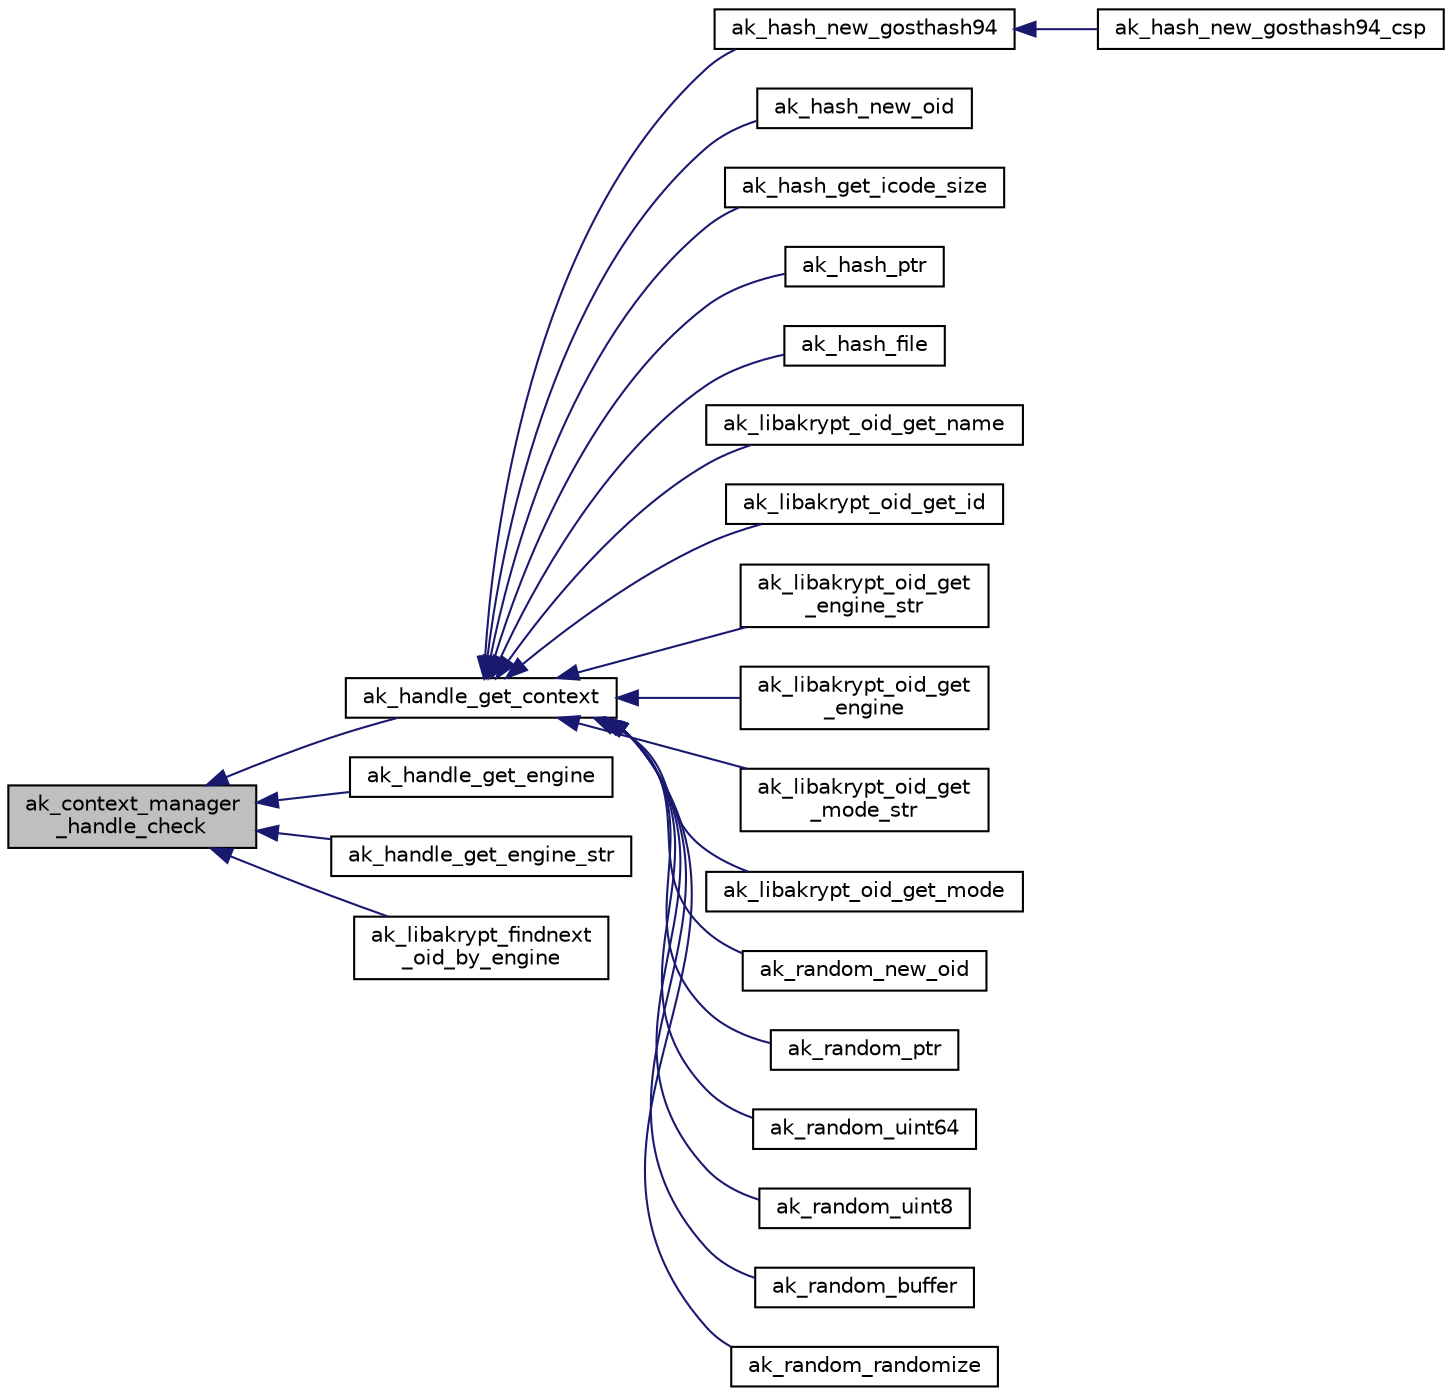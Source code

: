 digraph "ak_context_manager_handle_check"
{
  edge [fontname="Helvetica",fontsize="10",labelfontname="Helvetica",labelfontsize="10"];
  node [fontname="Helvetica",fontsize="10",shape=record];
  rankdir="LR";
  Node1 [label="ak_context_manager\l_handle_check",height=0.2,width=0.4,color="black", fillcolor="grey75", style="filled", fontcolor="black"];
  Node1 -> Node2 [dir="back",color="midnightblue",fontsize="10",style="solid",fontname="Helvetica"];
  Node2 [label="ak_handle_get_context",height=0.2,width=0.4,color="black", fillcolor="white", style="filled",URL="$ak__context__manager_8h.html#a0cfa67ca4631353b656068fd02790e16",tooltip="Получение контекста по заданному дескриптору и типу контекста. "];
  Node2 -> Node3 [dir="back",color="midnightblue",fontsize="10",style="solid",fontname="Helvetica"];
  Node3 [label="ak_hash_new_gosthash94",height=0.2,width=0.4,color="black", fillcolor="white", style="filled",URL="$libakrypt_8h.html#a9e050b9bdcf3fb28b7722b4509098f3f",tooltip="Создание дескриптора функции хеширования ГОСТ Р 34.11-94 с заданными таблицами замен. "];
  Node3 -> Node4 [dir="back",color="midnightblue",fontsize="10",style="solid",fontname="Helvetica"];
  Node4 [label="ak_hash_new_gosthash94_csp",height=0.2,width=0.4,color="black", fillcolor="white", style="filled",URL="$libakrypt_8h.html#ae57de30d80d6a08d239c23d437031e32",tooltip="Создание дескриптора функции хеширования ГОСТ Р 34.11-94 с таблицами замен из CSP. "];
  Node2 -> Node5 [dir="back",color="midnightblue",fontsize="10",style="solid",fontname="Helvetica"];
  Node5 [label="ak_hash_new_oid",height=0.2,width=0.4,color="black", fillcolor="white", style="filled",URL="$libakrypt_8h.html#a91784c86b23cbe8aade153aef5641c8e",tooltip="Создание дескриптора функции хеширования по ее OID. "];
  Node2 -> Node6 [dir="back",color="midnightblue",fontsize="10",style="solid",fontname="Helvetica"];
  Node6 [label="ak_hash_get_icode_size",height=0.2,width=0.4,color="black", fillcolor="white", style="filled",URL="$libakrypt_8h.html#a43fea767ad0f9cb05e3da394cc8d5b25",tooltip="Получение длины хешкода для заданной функции хеширования (в байтах). "];
  Node2 -> Node7 [dir="back",color="midnightblue",fontsize="10",style="solid",fontname="Helvetica"];
  Node7 [label="ak_hash_ptr",height=0.2,width=0.4,color="black", fillcolor="white", style="filled",URL="$libakrypt_8h.html#a76952f17bfd5ebd2c8961dac01b1d4c2",tooltip="Хеширование заданной области памяти. "];
  Node2 -> Node8 [dir="back",color="midnightblue",fontsize="10",style="solid",fontname="Helvetica"];
  Node8 [label="ak_hash_file",height=0.2,width=0.4,color="black", fillcolor="white", style="filled",URL="$libakrypt_8h.html#a947f1032e81c23f725b96290154c093b",tooltip="Хеширование заданного файла. "];
  Node2 -> Node9 [dir="back",color="midnightblue",fontsize="10",style="solid",fontname="Helvetica"];
  Node9 [label="ak_libakrypt_oid_get_name",height=0.2,width=0.4,color="black", fillcolor="white", style="filled",URL="$libakrypt_8h.html#add5f2784120e8343177fc81f82c15c8a",tooltip="Получение читаемого имени OID. "];
  Node2 -> Node10 [dir="back",color="midnightblue",fontsize="10",style="solid",fontname="Helvetica"];
  Node10 [label="ak_libakrypt_oid_get_id",height=0.2,width=0.4,color="black", fillcolor="white", style="filled",URL="$libakrypt_8h.html#ac58813c4387dda635bd10ffaedf9550d",tooltip="Получение значения OID - последовательности чисел, разделенных точками. "];
  Node2 -> Node11 [dir="back",color="midnightblue",fontsize="10",style="solid",fontname="Helvetica"];
  Node11 [label="ak_libakrypt_oid_get\l_engine_str",height=0.2,width=0.4,color="black", fillcolor="white", style="filled",URL="$libakrypt_8h.html#a2507fd5ee164b32bf145ec451675edb8",tooltip="Получение словесного описания для типа криптографического механизма. "];
  Node2 -> Node12 [dir="back",color="midnightblue",fontsize="10",style="solid",fontname="Helvetica"];
  Node12 [label="ak_libakrypt_oid_get\l_engine",height=0.2,width=0.4,color="black", fillcolor="white", style="filled",URL="$libakrypt_8h.html#aa926a6f7e39dc39e711ca208ca13fde6",tooltip="Получение типа криптографического механизма. "];
  Node2 -> Node13 [dir="back",color="midnightblue",fontsize="10",style="solid",fontname="Helvetica"];
  Node13 [label="ak_libakrypt_oid_get\l_mode_str",height=0.2,width=0.4,color="black", fillcolor="white", style="filled",URL="$libakrypt_8h.html#a1a8c58ae300b617ab8b9706a18312839",tooltip="Получение словесного описания режима использования криптографического механизма. "];
  Node2 -> Node14 [dir="back",color="midnightblue",fontsize="10",style="solid",fontname="Helvetica"];
  Node14 [label="ak_libakrypt_oid_get_mode",height=0.2,width=0.4,color="black", fillcolor="white", style="filled",URL="$libakrypt_8h.html#a77fe4f6527e1224f7963a53d68eeee72",tooltip="Получение режима использования криптографического механизма. "];
  Node2 -> Node15 [dir="back",color="midnightblue",fontsize="10",style="solid",fontname="Helvetica"];
  Node15 [label="ak_random_new_oid",height=0.2,width=0.4,color="black", fillcolor="white", style="filled",URL="$libakrypt_8h.html#a183cd99424375cb3a91e98141615a64c",tooltip="Создание дескриптора генератора по его OID. "];
  Node2 -> Node16 [dir="back",color="midnightblue",fontsize="10",style="solid",fontname="Helvetica"];
  Node16 [label="ak_random_ptr",height=0.2,width=0.4,color="black", fillcolor="white", style="filled",URL="$libakrypt_8h.html#a6c661d1dbdb42f35dec211aec254a8d6",tooltip="Заполнение заданного массива случайными данными. "];
  Node2 -> Node17 [dir="back",color="midnightblue",fontsize="10",style="solid",fontname="Helvetica"];
  Node17 [label="ak_random_uint64",height=0.2,width=0.4,color="black", fillcolor="white", style="filled",URL="$libakrypt_8h.html#a3b31cc885c5ea339e6d8e83a18de9104",tooltip="Выработка одного псевдо-случайного слова размером 8 байт (64 бита). "];
  Node2 -> Node18 [dir="back",color="midnightblue",fontsize="10",style="solid",fontname="Helvetica"];
  Node18 [label="ak_random_uint8",height=0.2,width=0.4,color="black", fillcolor="white", style="filled",URL="$libakrypt_8h.html#a43123340eb8d94c54cd342e77de55bd2",tooltip="Выработка одного псевдо-случайного байта. "];
  Node2 -> Node19 [dir="back",color="midnightblue",fontsize="10",style="solid",fontname="Helvetica"];
  Node19 [label="ak_random_buffer",height=0.2,width=0.4,color="black", fillcolor="white", style="filled",URL="$libakrypt_8h.html#a86b88090a65c5f0ef2a95633856b6a62",tooltip="Создание буффера заданного размера со случайными данными. "];
  Node2 -> Node20 [dir="back",color="midnightblue",fontsize="10",style="solid",fontname="Helvetica"];
  Node20 [label="ak_random_randomize",height=0.2,width=0.4,color="black", fillcolor="white", style="filled",URL="$libakrypt_8h.html#ae8e23e0a591169bf48944cdac6cd6fd2",tooltip="Инициализация генератора данными, содержащимися в заданной области памяти. "];
  Node1 -> Node21 [dir="back",color="midnightblue",fontsize="10",style="solid",fontname="Helvetica"];
  Node21 [label="ak_handle_get_engine",height=0.2,width=0.4,color="black", fillcolor="white", style="filled",URL="$libakrypt_8h.html#ab486d18826cdbe028fc6882c4ca98215",tooltip="Получение типа криптографического механизма для существующего дескриптора. "];
  Node1 -> Node22 [dir="back",color="midnightblue",fontsize="10",style="solid",fontname="Helvetica"];
  Node22 [label="ak_handle_get_engine_str",height=0.2,width=0.4,color="black", fillcolor="white", style="filled",URL="$libakrypt_8h.html#a3230c40f53f1e5e68060f2b449a1b692",tooltip="Получение символьного описания (null-строки) типа криптографического механизма. "];
  Node1 -> Node23 [dir="back",color="midnightblue",fontsize="10",style="solid",fontname="Helvetica"];
  Node23 [label="ak_libakrypt_findnext\l_oid_by_engine",height=0.2,width=0.4,color="black", fillcolor="white", style="filled",URL="$libakrypt_8h.html#a8b234dc1bf74ea9f0c98c19989b55e80",tooltip="Продолжение поиска OID по типу криптографического механизма. "];
}

